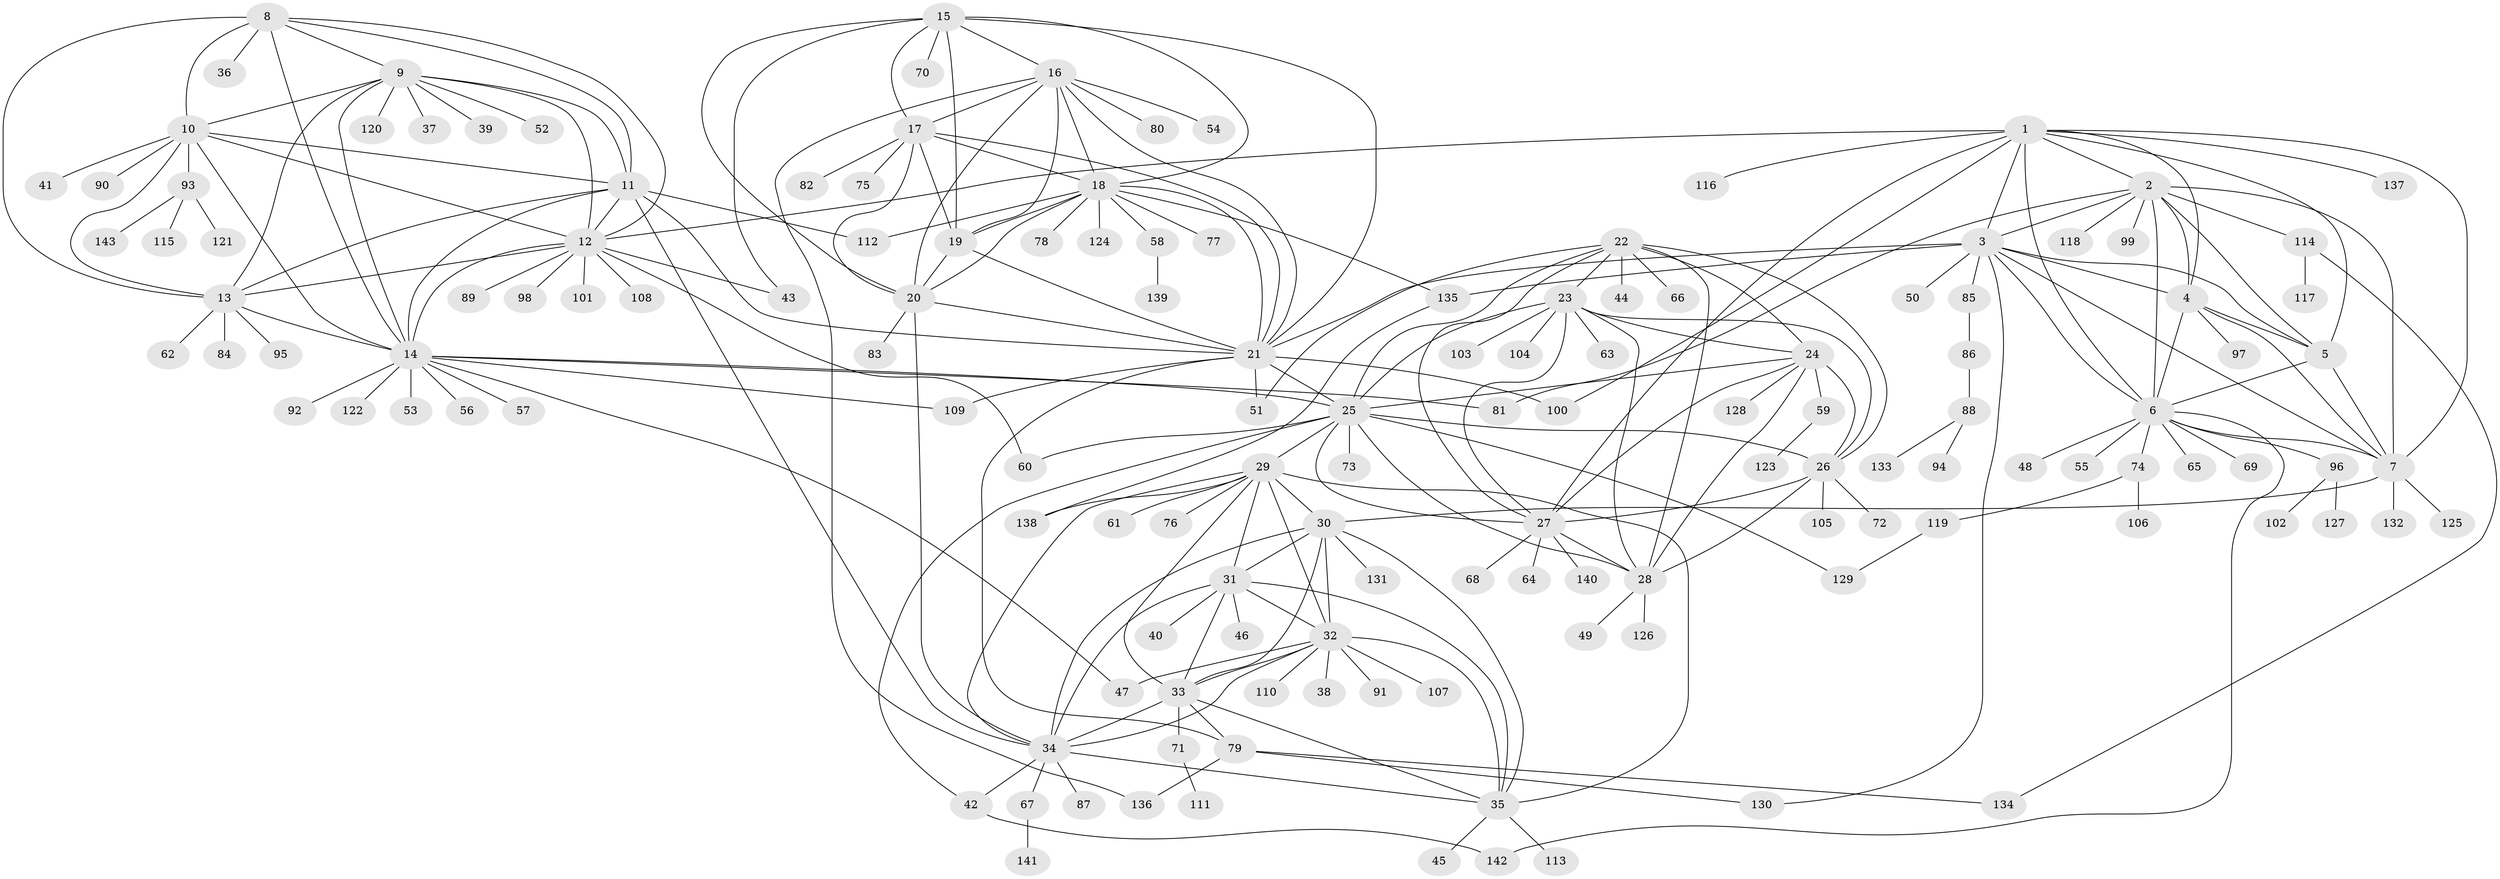 // Generated by graph-tools (version 1.1) at 2025/16/03/09/25 04:16:11]
// undirected, 143 vertices, 240 edges
graph export_dot {
graph [start="1"]
  node [color=gray90,style=filled];
  1;
  2;
  3;
  4;
  5;
  6;
  7;
  8;
  9;
  10;
  11;
  12;
  13;
  14;
  15;
  16;
  17;
  18;
  19;
  20;
  21;
  22;
  23;
  24;
  25;
  26;
  27;
  28;
  29;
  30;
  31;
  32;
  33;
  34;
  35;
  36;
  37;
  38;
  39;
  40;
  41;
  42;
  43;
  44;
  45;
  46;
  47;
  48;
  49;
  50;
  51;
  52;
  53;
  54;
  55;
  56;
  57;
  58;
  59;
  60;
  61;
  62;
  63;
  64;
  65;
  66;
  67;
  68;
  69;
  70;
  71;
  72;
  73;
  74;
  75;
  76;
  77;
  78;
  79;
  80;
  81;
  82;
  83;
  84;
  85;
  86;
  87;
  88;
  89;
  90;
  91;
  92;
  93;
  94;
  95;
  96;
  97;
  98;
  99;
  100;
  101;
  102;
  103;
  104;
  105;
  106;
  107;
  108;
  109;
  110;
  111;
  112;
  113;
  114;
  115;
  116;
  117;
  118;
  119;
  120;
  121;
  122;
  123;
  124;
  125;
  126;
  127;
  128;
  129;
  130;
  131;
  132;
  133;
  134;
  135;
  136;
  137;
  138;
  139;
  140;
  141;
  142;
  143;
  1 -- 2;
  1 -- 3;
  1 -- 4;
  1 -- 5;
  1 -- 6;
  1 -- 7;
  1 -- 12;
  1 -- 27;
  1 -- 100;
  1 -- 116;
  1 -- 137;
  2 -- 3;
  2 -- 4;
  2 -- 5;
  2 -- 6;
  2 -- 7;
  2 -- 81;
  2 -- 99;
  2 -- 114;
  2 -- 118;
  3 -- 4;
  3 -- 5;
  3 -- 6;
  3 -- 7;
  3 -- 21;
  3 -- 50;
  3 -- 85;
  3 -- 130;
  3 -- 135;
  4 -- 5;
  4 -- 6;
  4 -- 7;
  4 -- 97;
  5 -- 6;
  5 -- 7;
  6 -- 7;
  6 -- 48;
  6 -- 55;
  6 -- 65;
  6 -- 69;
  6 -- 74;
  6 -- 96;
  6 -- 142;
  7 -- 30;
  7 -- 125;
  7 -- 132;
  8 -- 9;
  8 -- 10;
  8 -- 11;
  8 -- 12;
  8 -- 13;
  8 -- 14;
  8 -- 36;
  9 -- 10;
  9 -- 11;
  9 -- 12;
  9 -- 13;
  9 -- 14;
  9 -- 37;
  9 -- 39;
  9 -- 52;
  9 -- 120;
  10 -- 11;
  10 -- 12;
  10 -- 13;
  10 -- 14;
  10 -- 41;
  10 -- 90;
  10 -- 93;
  11 -- 12;
  11 -- 13;
  11 -- 14;
  11 -- 21;
  11 -- 34;
  11 -- 112;
  12 -- 13;
  12 -- 14;
  12 -- 43;
  12 -- 60;
  12 -- 89;
  12 -- 98;
  12 -- 101;
  12 -- 108;
  13 -- 14;
  13 -- 62;
  13 -- 84;
  13 -- 95;
  14 -- 25;
  14 -- 47;
  14 -- 53;
  14 -- 56;
  14 -- 57;
  14 -- 81;
  14 -- 92;
  14 -- 109;
  14 -- 122;
  15 -- 16;
  15 -- 17;
  15 -- 18;
  15 -- 19;
  15 -- 20;
  15 -- 21;
  15 -- 43;
  15 -- 70;
  16 -- 17;
  16 -- 18;
  16 -- 19;
  16 -- 20;
  16 -- 21;
  16 -- 54;
  16 -- 80;
  16 -- 136;
  17 -- 18;
  17 -- 19;
  17 -- 20;
  17 -- 21;
  17 -- 75;
  17 -- 82;
  18 -- 19;
  18 -- 20;
  18 -- 21;
  18 -- 58;
  18 -- 77;
  18 -- 78;
  18 -- 112;
  18 -- 124;
  18 -- 135;
  19 -- 20;
  19 -- 21;
  20 -- 21;
  20 -- 34;
  20 -- 83;
  21 -- 25;
  21 -- 51;
  21 -- 79;
  21 -- 100;
  21 -- 109;
  22 -- 23;
  22 -- 24;
  22 -- 25;
  22 -- 26;
  22 -- 27;
  22 -- 28;
  22 -- 44;
  22 -- 51;
  22 -- 66;
  23 -- 24;
  23 -- 25;
  23 -- 26;
  23 -- 27;
  23 -- 28;
  23 -- 63;
  23 -- 103;
  23 -- 104;
  24 -- 25;
  24 -- 26;
  24 -- 27;
  24 -- 28;
  24 -- 59;
  24 -- 128;
  25 -- 26;
  25 -- 27;
  25 -- 28;
  25 -- 29;
  25 -- 42;
  25 -- 60;
  25 -- 73;
  25 -- 129;
  26 -- 27;
  26 -- 28;
  26 -- 72;
  26 -- 105;
  27 -- 28;
  27 -- 64;
  27 -- 68;
  27 -- 140;
  28 -- 49;
  28 -- 126;
  29 -- 30;
  29 -- 31;
  29 -- 32;
  29 -- 33;
  29 -- 34;
  29 -- 35;
  29 -- 61;
  29 -- 76;
  29 -- 138;
  30 -- 31;
  30 -- 32;
  30 -- 33;
  30 -- 34;
  30 -- 35;
  30 -- 131;
  31 -- 32;
  31 -- 33;
  31 -- 34;
  31 -- 35;
  31 -- 40;
  31 -- 46;
  32 -- 33;
  32 -- 34;
  32 -- 35;
  32 -- 38;
  32 -- 47;
  32 -- 91;
  32 -- 107;
  32 -- 110;
  33 -- 34;
  33 -- 35;
  33 -- 71;
  33 -- 79;
  34 -- 35;
  34 -- 42;
  34 -- 67;
  34 -- 87;
  35 -- 45;
  35 -- 113;
  42 -- 142;
  58 -- 139;
  59 -- 123;
  67 -- 141;
  71 -- 111;
  74 -- 106;
  74 -- 119;
  79 -- 130;
  79 -- 134;
  79 -- 136;
  85 -- 86;
  86 -- 88;
  88 -- 94;
  88 -- 133;
  93 -- 115;
  93 -- 121;
  93 -- 143;
  96 -- 102;
  96 -- 127;
  114 -- 117;
  114 -- 134;
  119 -- 129;
  135 -- 138;
}
